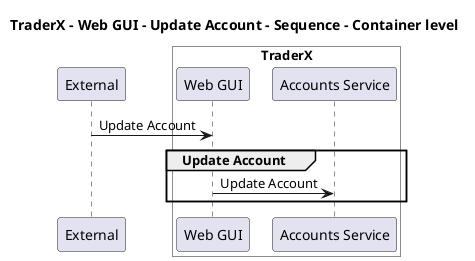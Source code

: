 @startuml

title TraderX - Web GUI - Update Account - Sequence - Container level

participant "External" as C4InterFlow.SoftwareSystems.ExternalSystem

box "TraderX" #White
    participant "Web GUI" as TraderX.SoftwareSystems.TraderX.Containers.WebGUI
    participant "Accounts Service" as TraderX.SoftwareSystems.TraderX.Containers.AccountsService
end box


C4InterFlow.SoftwareSystems.ExternalSystem -> TraderX.SoftwareSystems.TraderX.Containers.WebGUI : Update Account
group Update Account
TraderX.SoftwareSystems.TraderX.Containers.WebGUI -> TraderX.SoftwareSystems.TraderX.Containers.AccountsService : Update Account
end


@enduml
